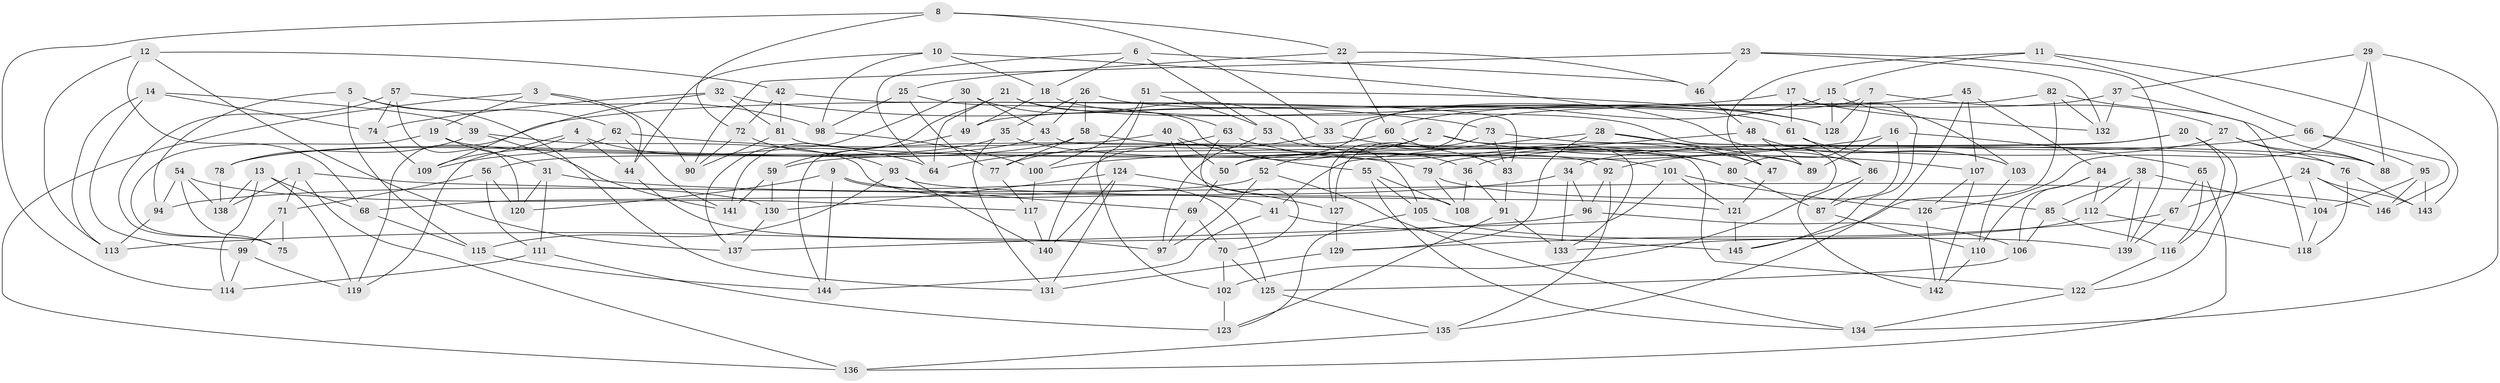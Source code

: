// coarse degree distribution, {3: 0.01694915254237288, 6: 0.4745762711864407, 8: 0.11864406779661017, 7: 0.1016949152542373, 5: 0.2033898305084746, 9: 0.05084745762711865, 4: 0.03389830508474576}
// Generated by graph-tools (version 1.1) at 2025/38/03/04/25 23:38:12]
// undirected, 146 vertices, 292 edges
graph export_dot {
  node [color=gray90,style=filled];
  1;
  2;
  3;
  4;
  5;
  6;
  7;
  8;
  9;
  10;
  11;
  12;
  13;
  14;
  15;
  16;
  17;
  18;
  19;
  20;
  21;
  22;
  23;
  24;
  25;
  26;
  27;
  28;
  29;
  30;
  31;
  32;
  33;
  34;
  35;
  36;
  37;
  38;
  39;
  40;
  41;
  42;
  43;
  44;
  45;
  46;
  47;
  48;
  49;
  50;
  51;
  52;
  53;
  54;
  55;
  56;
  57;
  58;
  59;
  60;
  61;
  62;
  63;
  64;
  65;
  66;
  67;
  68;
  69;
  70;
  71;
  72;
  73;
  74;
  75;
  76;
  77;
  78;
  79;
  80;
  81;
  82;
  83;
  84;
  85;
  86;
  87;
  88;
  89;
  90;
  91;
  92;
  93;
  94;
  95;
  96;
  97;
  98;
  99;
  100;
  101;
  102;
  103;
  104;
  105;
  106;
  107;
  108;
  109;
  110;
  111;
  112;
  113;
  114;
  115;
  116;
  117;
  118;
  119;
  120;
  121;
  122;
  123;
  124;
  125;
  126;
  127;
  128;
  129;
  130;
  131;
  132;
  133;
  134;
  135;
  136;
  137;
  138;
  139;
  140;
  141;
  142;
  143;
  144;
  145;
  146;
  1 -- 71;
  1 -- 130;
  1 -- 138;
  1 -- 136;
  2 -- 133;
  2 -- 52;
  2 -- 59;
  2 -- 107;
  3 -- 90;
  3 -- 19;
  3 -- 44;
  3 -- 136;
  4 -- 109;
  4 -- 44;
  4 -- 119;
  4 -- 64;
  5 -- 131;
  5 -- 115;
  5 -- 62;
  5 -- 94;
  6 -- 18;
  6 -- 53;
  6 -- 46;
  6 -- 64;
  7 -- 128;
  7 -- 27;
  7 -- 80;
  7 -- 50;
  8 -- 33;
  8 -- 114;
  8 -- 72;
  8 -- 22;
  9 -- 125;
  9 -- 144;
  9 -- 120;
  9 -- 69;
  10 -- 44;
  10 -- 86;
  10 -- 18;
  10 -- 98;
  11 -- 47;
  11 -- 66;
  11 -- 15;
  11 -- 143;
  12 -- 68;
  12 -- 137;
  12 -- 42;
  12 -- 113;
  13 -- 114;
  13 -- 138;
  13 -- 68;
  13 -- 119;
  14 -- 74;
  14 -- 99;
  14 -- 113;
  14 -- 39;
  15 -- 103;
  15 -- 33;
  15 -- 128;
  16 -- 100;
  16 -- 89;
  16 -- 87;
  16 -- 65;
  17 -- 61;
  17 -- 119;
  17 -- 145;
  17 -- 132;
  18 -- 49;
  18 -- 142;
  19 -- 89;
  19 -- 75;
  19 -- 31;
  20 -- 122;
  20 -- 50;
  20 -- 116;
  20 -- 34;
  21 -- 64;
  21 -- 92;
  21 -- 141;
  21 -- 61;
  22 -- 60;
  22 -- 25;
  22 -- 46;
  23 -- 139;
  23 -- 132;
  23 -- 46;
  23 -- 90;
  24 -- 146;
  24 -- 143;
  24 -- 67;
  24 -- 104;
  25 -- 36;
  25 -- 98;
  25 -- 77;
  26 -- 58;
  26 -- 128;
  26 -- 43;
  26 -- 35;
  27 -- 88;
  27 -- 76;
  27 -- 36;
  28 -- 41;
  28 -- 129;
  28 -- 89;
  28 -- 47;
  29 -- 88;
  29 -- 37;
  29 -- 134;
  29 -- 126;
  30 -- 63;
  30 -- 43;
  30 -- 137;
  30 -- 49;
  31 -- 146;
  31 -- 111;
  31 -- 120;
  32 -- 109;
  32 -- 74;
  32 -- 73;
  32 -- 81;
  33 -- 77;
  33 -- 47;
  34 -- 96;
  34 -- 133;
  34 -- 94;
  35 -- 101;
  35 -- 78;
  35 -- 131;
  36 -- 108;
  36 -- 91;
  37 -- 60;
  37 -- 132;
  37 -- 118;
  38 -- 139;
  38 -- 104;
  38 -- 112;
  38 -- 85;
  39 -- 78;
  39 -- 141;
  39 -- 41;
  40 -- 144;
  40 -- 50;
  40 -- 108;
  40 -- 55;
  41 -- 145;
  41 -- 144;
  42 -- 81;
  42 -- 72;
  42 -- 83;
  43 -- 56;
  43 -- 122;
  44 -- 97;
  45 -- 49;
  45 -- 84;
  45 -- 135;
  45 -- 107;
  46 -- 48;
  47 -- 121;
  48 -- 79;
  48 -- 89;
  48 -- 103;
  49 -- 59;
  50 -- 69;
  51 -- 100;
  51 -- 53;
  51 -- 128;
  51 -- 102;
  52 -- 97;
  52 -- 134;
  52 -- 68;
  53 -- 97;
  53 -- 105;
  54 -- 75;
  54 -- 138;
  54 -- 94;
  54 -- 117;
  55 -- 134;
  55 -- 108;
  55 -- 105;
  56 -- 120;
  56 -- 71;
  56 -- 111;
  57 -- 74;
  57 -- 120;
  57 -- 98;
  57 -- 75;
  58 -- 80;
  58 -- 78;
  58 -- 77;
  59 -- 130;
  59 -- 141;
  60 -- 83;
  60 -- 140;
  61 -- 86;
  61 -- 103;
  62 -- 141;
  62 -- 79;
  62 -- 109;
  63 -- 70;
  63 -- 80;
  63 -- 64;
  65 -- 136;
  65 -- 116;
  65 -- 67;
  66 -- 92;
  66 -- 95;
  66 -- 146;
  67 -- 139;
  67 -- 129;
  68 -- 115;
  69 -- 97;
  69 -- 70;
  70 -- 125;
  70 -- 102;
  71 -- 75;
  71 -- 99;
  72 -- 93;
  72 -- 90;
  73 -- 76;
  73 -- 127;
  73 -- 83;
  74 -- 109;
  76 -- 118;
  76 -- 143;
  77 -- 117;
  78 -- 138;
  79 -- 108;
  79 -- 85;
  80 -- 87;
  81 -- 88;
  81 -- 90;
  82 -- 88;
  82 -- 145;
  82 -- 132;
  82 -- 127;
  83 -- 91;
  84 -- 110;
  84 -- 112;
  84 -- 106;
  85 -- 106;
  85 -- 116;
  86 -- 87;
  86 -- 102;
  87 -- 110;
  91 -- 133;
  91 -- 123;
  92 -- 96;
  92 -- 135;
  93 -- 115;
  93 -- 140;
  93 -- 121;
  94 -- 113;
  95 -- 104;
  95 -- 146;
  95 -- 143;
  96 -- 106;
  96 -- 113;
  98 -- 100;
  99 -- 114;
  99 -- 119;
  100 -- 117;
  101 -- 137;
  101 -- 126;
  101 -- 121;
  102 -- 123;
  103 -- 110;
  104 -- 118;
  105 -- 123;
  105 -- 139;
  106 -- 125;
  107 -- 126;
  107 -- 142;
  110 -- 142;
  111 -- 114;
  111 -- 123;
  112 -- 133;
  112 -- 118;
  115 -- 144;
  116 -- 122;
  117 -- 140;
  121 -- 145;
  122 -- 134;
  124 -- 127;
  124 -- 140;
  124 -- 131;
  124 -- 130;
  125 -- 135;
  126 -- 142;
  127 -- 129;
  129 -- 131;
  130 -- 137;
  135 -- 136;
}
